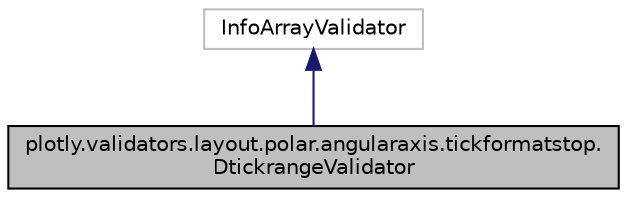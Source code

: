 digraph "plotly.validators.layout.polar.angularaxis.tickformatstop.DtickrangeValidator"
{
 // LATEX_PDF_SIZE
  edge [fontname="Helvetica",fontsize="10",labelfontname="Helvetica",labelfontsize="10"];
  node [fontname="Helvetica",fontsize="10",shape=record];
  Node1 [label="plotly.validators.layout.polar.angularaxis.tickformatstop.\lDtickrangeValidator",height=0.2,width=0.4,color="black", fillcolor="grey75", style="filled", fontcolor="black",tooltip=" "];
  Node2 -> Node1 [dir="back",color="midnightblue",fontsize="10",style="solid",fontname="Helvetica"];
  Node2 [label="InfoArrayValidator",height=0.2,width=0.4,color="grey75", fillcolor="white", style="filled",tooltip=" "];
}
